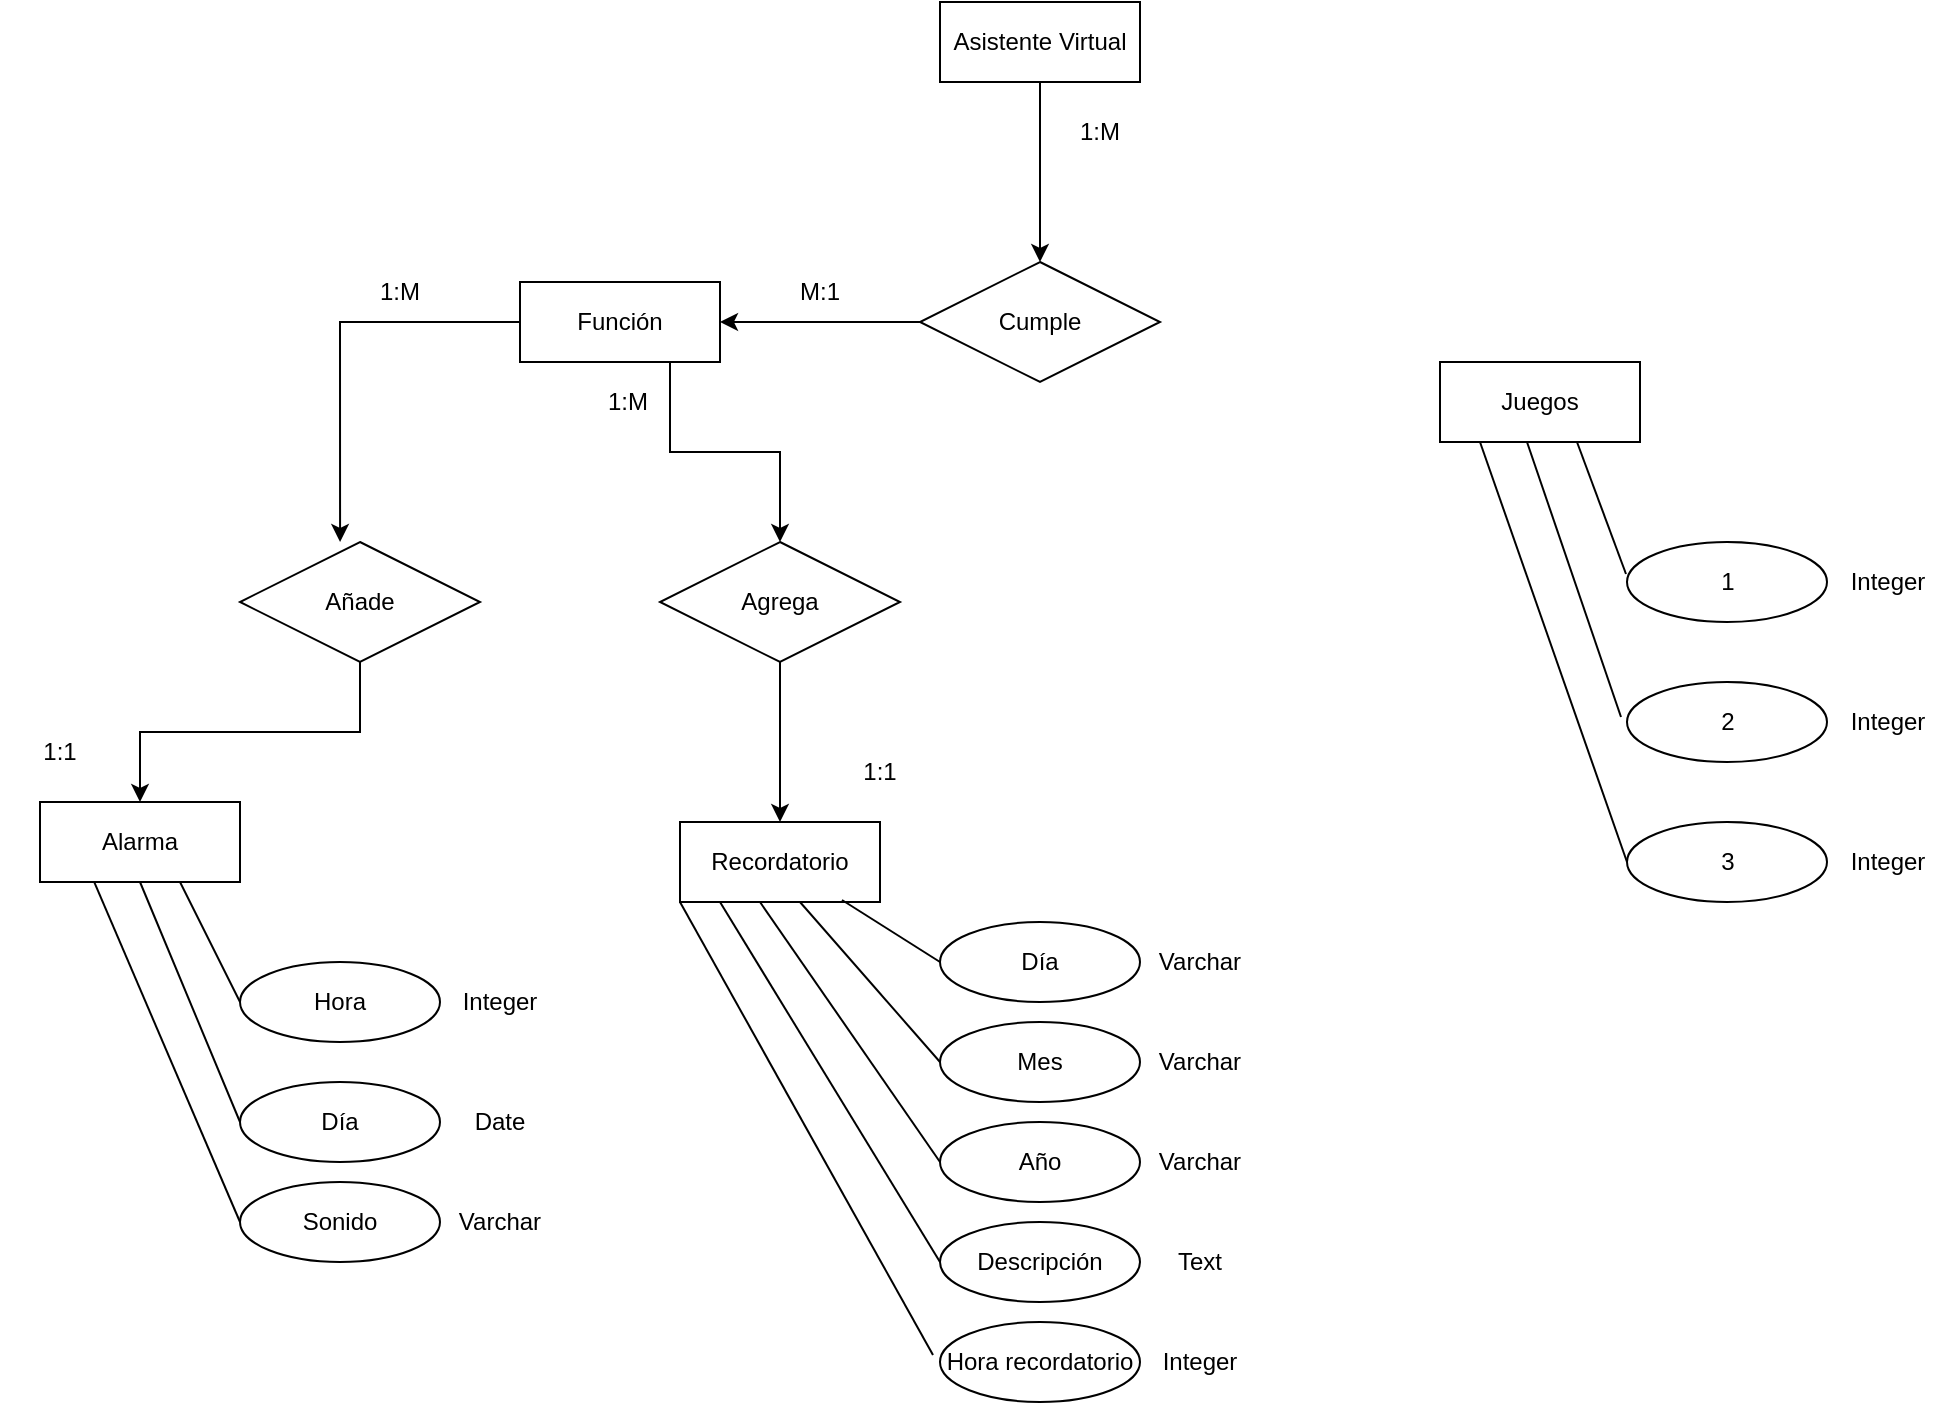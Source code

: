 <mxfile version="24.2.5" type="device">
  <diagram name="Página-1" id="aGkGRH3_7rqdDCwRKDh6">
    <mxGraphModel dx="1434" dy="776" grid="1" gridSize="10" guides="1" tooltips="1" connect="1" arrows="1" fold="1" page="1" pageScale="1" pageWidth="827" pageHeight="1169" math="0" shadow="0">
      <root>
        <mxCell id="0" />
        <mxCell id="1" parent="0" />
        <mxCell id="-YjWqrStn4GmIgA3x7Md-9" style="edgeStyle=orthogonalEdgeStyle;rounded=0;orthogonalLoop=1;jettySize=auto;html=1;exitX=0.75;exitY=1;exitDx=0;exitDy=0;" edge="1" parent="1" source="-YjWqrStn4GmIgA3x7Md-1" target="-YjWqrStn4GmIgA3x7Md-7">
          <mxGeometry relative="1" as="geometry" />
        </mxCell>
        <mxCell id="-YjWqrStn4GmIgA3x7Md-1" value="Función" style="whiteSpace=wrap;html=1;align=center;" vertex="1" parent="1">
          <mxGeometry x="360" y="380" width="100" height="40" as="geometry" />
        </mxCell>
        <mxCell id="-YjWqrStn4GmIgA3x7Md-4" value="" style="edgeStyle=orthogonalEdgeStyle;rounded=0;orthogonalLoop=1;jettySize=auto;html=1;" edge="1" parent="1" source="-YjWqrStn4GmIgA3x7Md-2" target="-YjWqrStn4GmIgA3x7Md-3">
          <mxGeometry relative="1" as="geometry" />
        </mxCell>
        <mxCell id="-YjWqrStn4GmIgA3x7Md-2" value="Asistente Virtual" style="whiteSpace=wrap;html=1;align=center;" vertex="1" parent="1">
          <mxGeometry x="570" y="240" width="100" height="40" as="geometry" />
        </mxCell>
        <mxCell id="-YjWqrStn4GmIgA3x7Md-5" value="" style="edgeStyle=orthogonalEdgeStyle;rounded=0;orthogonalLoop=1;jettySize=auto;html=1;" edge="1" parent="1" source="-YjWqrStn4GmIgA3x7Md-3" target="-YjWqrStn4GmIgA3x7Md-1">
          <mxGeometry relative="1" as="geometry" />
        </mxCell>
        <mxCell id="-YjWqrStn4GmIgA3x7Md-3" value="Cumple" style="shape=rhombus;perimeter=rhombusPerimeter;whiteSpace=wrap;html=1;align=center;" vertex="1" parent="1">
          <mxGeometry x="560" y="370" width="120" height="60" as="geometry" />
        </mxCell>
        <mxCell id="-YjWqrStn4GmIgA3x7Md-11" style="edgeStyle=orthogonalEdgeStyle;rounded=0;orthogonalLoop=1;jettySize=auto;html=1;exitX=0.5;exitY=1;exitDx=0;exitDy=0;" edge="1" parent="1" source="-YjWqrStn4GmIgA3x7Md-6" target="-YjWqrStn4GmIgA3x7Md-10">
          <mxGeometry relative="1" as="geometry" />
        </mxCell>
        <mxCell id="-YjWqrStn4GmIgA3x7Md-6" value="Añade" style="shape=rhombus;perimeter=rhombusPerimeter;whiteSpace=wrap;html=1;align=center;" vertex="1" parent="1">
          <mxGeometry x="220" y="510" width="120" height="60" as="geometry" />
        </mxCell>
        <mxCell id="-YjWqrStn4GmIgA3x7Md-13" style="edgeStyle=orthogonalEdgeStyle;rounded=0;orthogonalLoop=1;jettySize=auto;html=1;exitX=0.5;exitY=1;exitDx=0;exitDy=0;" edge="1" parent="1" source="-YjWqrStn4GmIgA3x7Md-7" target="-YjWqrStn4GmIgA3x7Md-12">
          <mxGeometry relative="1" as="geometry" />
        </mxCell>
        <mxCell id="-YjWqrStn4GmIgA3x7Md-7" value="Agrega" style="shape=rhombus;perimeter=rhombusPerimeter;whiteSpace=wrap;html=1;align=center;" vertex="1" parent="1">
          <mxGeometry x="430" y="510" width="120" height="60" as="geometry" />
        </mxCell>
        <mxCell id="-YjWqrStn4GmIgA3x7Md-8" style="edgeStyle=orthogonalEdgeStyle;rounded=0;orthogonalLoop=1;jettySize=auto;html=1;exitX=0;exitY=0.5;exitDx=0;exitDy=0;entryX=0.417;entryY=0;entryDx=0;entryDy=0;entryPerimeter=0;" edge="1" parent="1" source="-YjWqrStn4GmIgA3x7Md-1" target="-YjWqrStn4GmIgA3x7Md-6">
          <mxGeometry relative="1" as="geometry" />
        </mxCell>
        <mxCell id="-YjWqrStn4GmIgA3x7Md-10" value="Alarma" style="whiteSpace=wrap;html=1;align=center;" vertex="1" parent="1">
          <mxGeometry x="120" y="640" width="100" height="40" as="geometry" />
        </mxCell>
        <mxCell id="-YjWqrStn4GmIgA3x7Md-12" value="Recordatorio" style="whiteSpace=wrap;html=1;align=center;" vertex="1" parent="1">
          <mxGeometry x="440" y="650" width="100" height="40" as="geometry" />
        </mxCell>
        <mxCell id="-YjWqrStn4GmIgA3x7Md-14" value="Hora" style="ellipse;whiteSpace=wrap;html=1;align=center;" vertex="1" parent="1">
          <mxGeometry x="220" y="720" width="100" height="40" as="geometry" />
        </mxCell>
        <mxCell id="-YjWqrStn4GmIgA3x7Md-15" value="Día" style="ellipse;whiteSpace=wrap;html=1;align=center;" vertex="1" parent="1">
          <mxGeometry x="220" y="780" width="100" height="40" as="geometry" />
        </mxCell>
        <mxCell id="-YjWqrStn4GmIgA3x7Md-16" value="Sonido" style="ellipse;whiteSpace=wrap;html=1;align=center;" vertex="1" parent="1">
          <mxGeometry x="220" y="830" width="100" height="40" as="geometry" />
        </mxCell>
        <mxCell id="-YjWqrStn4GmIgA3x7Md-26" value="" style="endArrow=none;html=1;rounded=0;" edge="1" parent="1">
          <mxGeometry width="50" height="50" relative="1" as="geometry">
            <mxPoint x="219.995" y="850.005" as="sourcePoint" />
            <mxPoint x="146.971" y="679.72" as="targetPoint" />
          </mxGeometry>
        </mxCell>
        <mxCell id="-YjWqrStn4GmIgA3x7Md-30" value="Día" style="ellipse;whiteSpace=wrap;html=1;align=center;" vertex="1" parent="1">
          <mxGeometry x="570" y="700" width="100" height="40" as="geometry" />
        </mxCell>
        <mxCell id="-YjWqrStn4GmIgA3x7Md-31" value="Mes" style="ellipse;whiteSpace=wrap;html=1;align=center;" vertex="1" parent="1">
          <mxGeometry x="570" y="750" width="100" height="40" as="geometry" />
        </mxCell>
        <mxCell id="-YjWqrStn4GmIgA3x7Md-32" value="Año" style="ellipse;whiteSpace=wrap;html=1;align=center;" vertex="1" parent="1">
          <mxGeometry x="570" y="800" width="100" height="40" as="geometry" />
        </mxCell>
        <mxCell id="-YjWqrStn4GmIgA3x7Md-33" value="Descripción" style="ellipse;whiteSpace=wrap;html=1;align=center;" vertex="1" parent="1">
          <mxGeometry x="570" y="850" width="100" height="40" as="geometry" />
        </mxCell>
        <mxCell id="-YjWqrStn4GmIgA3x7Md-34" value="Hora recordatorio" style="ellipse;whiteSpace=wrap;html=1;align=center;" vertex="1" parent="1">
          <mxGeometry x="570" y="900" width="100" height="40" as="geometry" />
        </mxCell>
        <mxCell id="-YjWqrStn4GmIgA3x7Md-35" value="" style="endArrow=none;html=1;rounded=0;exitX=0;exitY=0.5;exitDx=0;exitDy=0;entryX=0.81;entryY=0.975;entryDx=0;entryDy=0;entryPerimeter=0;" edge="1" parent="1" source="-YjWqrStn4GmIgA3x7Md-30" target="-YjWqrStn4GmIgA3x7Md-12">
          <mxGeometry width="50" height="50" relative="1" as="geometry">
            <mxPoint x="480" y="740" as="sourcePoint" />
            <mxPoint x="530" y="690" as="targetPoint" />
          </mxGeometry>
        </mxCell>
        <mxCell id="-YjWqrStn4GmIgA3x7Md-36" value="" style="endArrow=none;html=1;rounded=0;exitX=0;exitY=0.5;exitDx=0;exitDy=0;" edge="1" parent="1" source="-YjWqrStn4GmIgA3x7Md-31">
          <mxGeometry width="50" height="50" relative="1" as="geometry">
            <mxPoint x="540" y="720" as="sourcePoint" />
            <mxPoint x="500" y="690" as="targetPoint" />
          </mxGeometry>
        </mxCell>
        <mxCell id="-YjWqrStn4GmIgA3x7Md-37" value="" style="endArrow=none;html=1;rounded=0;exitX=0;exitY=0.5;exitDx=0;exitDy=0;" edge="1" parent="1" source="-YjWqrStn4GmIgA3x7Md-32">
          <mxGeometry width="50" height="50" relative="1" as="geometry">
            <mxPoint x="550" y="770" as="sourcePoint" />
            <mxPoint x="480" y="690" as="targetPoint" />
          </mxGeometry>
        </mxCell>
        <mxCell id="-YjWqrStn4GmIgA3x7Md-38" value="" style="endArrow=none;html=1;rounded=0;exitX=0;exitY=0.5;exitDx=0;exitDy=0;" edge="1" parent="1" source="-YjWqrStn4GmIgA3x7Md-33">
          <mxGeometry width="50" height="50" relative="1" as="geometry">
            <mxPoint x="550" y="820" as="sourcePoint" />
            <mxPoint x="460" y="690" as="targetPoint" />
          </mxGeometry>
        </mxCell>
        <mxCell id="-YjWqrStn4GmIgA3x7Md-39" value="" style="endArrow=none;html=1;rounded=0;exitX=-0.035;exitY=0.413;exitDx=0;exitDy=0;exitPerimeter=0;" edge="1" parent="1" source="-YjWqrStn4GmIgA3x7Md-34">
          <mxGeometry width="50" height="50" relative="1" as="geometry">
            <mxPoint x="550" y="870" as="sourcePoint" />
            <mxPoint x="440" y="690" as="targetPoint" />
          </mxGeometry>
        </mxCell>
        <mxCell id="-YjWqrStn4GmIgA3x7Md-40" value="" style="endArrow=none;html=1;rounded=0;entryX=0.775;entryY=1.088;entryDx=0;entryDy=0;entryPerimeter=0;exitX=0;exitY=0.5;exitDx=0;exitDy=0;" edge="1" parent="1" source="-YjWqrStn4GmIgA3x7Md-15">
          <mxGeometry width="50" height="50" relative="1" as="geometry">
            <mxPoint x="242" y="716" as="sourcePoint" />
            <mxPoint x="170" y="680" as="targetPoint" />
          </mxGeometry>
        </mxCell>
        <mxCell id="-YjWqrStn4GmIgA3x7Md-41" value="" style="endArrow=none;html=1;rounded=0;entryX=0.775;entryY=1.088;entryDx=0;entryDy=0;entryPerimeter=0;exitX=0;exitY=0.5;exitDx=0;exitDy=0;" edge="1" parent="1" source="-YjWqrStn4GmIgA3x7Md-14">
          <mxGeometry width="50" height="50" relative="1" as="geometry">
            <mxPoint x="240" y="800" as="sourcePoint" />
            <mxPoint x="190" y="680" as="targetPoint" />
          </mxGeometry>
        </mxCell>
        <mxCell id="-YjWqrStn4GmIgA3x7Md-42" value="Juegos" style="whiteSpace=wrap;html=1;align=center;" vertex="1" parent="1">
          <mxGeometry x="820" y="420" width="100" height="40" as="geometry" />
        </mxCell>
        <mxCell id="-YjWqrStn4GmIgA3x7Md-47" value="1" style="ellipse;whiteSpace=wrap;html=1;align=center;" vertex="1" parent="1">
          <mxGeometry x="913.5" y="510" width="100" height="40" as="geometry" />
        </mxCell>
        <mxCell id="-YjWqrStn4GmIgA3x7Md-48" value="2" style="ellipse;whiteSpace=wrap;html=1;align=center;" vertex="1" parent="1">
          <mxGeometry x="913.5" y="580" width="100" height="40" as="geometry" />
        </mxCell>
        <mxCell id="-YjWqrStn4GmIgA3x7Md-49" value="3" style="ellipse;whiteSpace=wrap;html=1;align=center;" vertex="1" parent="1">
          <mxGeometry x="913.5" y="650" width="100" height="40" as="geometry" />
        </mxCell>
        <mxCell id="-YjWqrStn4GmIgA3x7Md-50" value="" style="endArrow=none;html=1;rounded=0;exitX=-0.005;exitY=0.4;exitDx=0;exitDy=0;exitPerimeter=0;" edge="1" parent="1" source="-YjWqrStn4GmIgA3x7Md-47">
          <mxGeometry width="50" height="50" relative="1" as="geometry">
            <mxPoint x="838.5" y="510" as="sourcePoint" />
            <mxPoint x="888.5" y="460" as="targetPoint" />
          </mxGeometry>
        </mxCell>
        <mxCell id="-YjWqrStn4GmIgA3x7Md-51" value="" style="endArrow=none;html=1;rounded=0;exitX=-0.03;exitY=0.438;exitDx=0;exitDy=0;exitPerimeter=0;entryX=0.5;entryY=1;entryDx=0;entryDy=0;" edge="1" parent="1" source="-YjWqrStn4GmIgA3x7Md-48">
          <mxGeometry width="50" height="50" relative="1" as="geometry">
            <mxPoint x="888.5" y="530" as="sourcePoint" />
            <mxPoint x="863.5" y="460" as="targetPoint" />
          </mxGeometry>
        </mxCell>
        <mxCell id="-YjWqrStn4GmIgA3x7Md-52" value="" style="endArrow=none;html=1;rounded=0;exitX=0;exitY=0.5;exitDx=0;exitDy=0;" edge="1" parent="1" source="-YjWqrStn4GmIgA3x7Md-49">
          <mxGeometry width="50" height="50" relative="1" as="geometry">
            <mxPoint x="887" y="594" as="sourcePoint" />
            <mxPoint x="840" y="460" as="targetPoint" />
          </mxGeometry>
        </mxCell>
        <mxCell id="-YjWqrStn4GmIgA3x7Md-53" value="Integer" style="text;html=1;align=center;verticalAlign=middle;whiteSpace=wrap;rounded=0;" vertex="1" parent="1">
          <mxGeometry x="320" y="725" width="60" height="30" as="geometry" />
        </mxCell>
        <mxCell id="-YjWqrStn4GmIgA3x7Md-54" value="Integer" style="text;html=1;align=center;verticalAlign=middle;whiteSpace=wrap;rounded=0;" vertex="1" parent="1">
          <mxGeometry x="670" y="905" width="60" height="30" as="geometry" />
        </mxCell>
        <mxCell id="-YjWqrStn4GmIgA3x7Md-55" value="Integer" style="text;html=1;align=center;verticalAlign=middle;whiteSpace=wrap;rounded=0;" vertex="1" parent="1">
          <mxGeometry x="1013.5" y="515" width="60" height="30" as="geometry" />
        </mxCell>
        <mxCell id="-YjWqrStn4GmIgA3x7Md-56" value="Integer" style="text;html=1;align=center;verticalAlign=middle;whiteSpace=wrap;rounded=0;" vertex="1" parent="1">
          <mxGeometry x="1013.5" y="585" width="60" height="30" as="geometry" />
        </mxCell>
        <mxCell id="-YjWqrStn4GmIgA3x7Md-57" value="Integer" style="text;html=1;align=center;verticalAlign=middle;whiteSpace=wrap;rounded=0;" vertex="1" parent="1">
          <mxGeometry x="1013.5" y="655" width="60" height="30" as="geometry" />
        </mxCell>
        <mxCell id="-YjWqrStn4GmIgA3x7Md-58" value="Date" style="text;html=1;align=center;verticalAlign=middle;whiteSpace=wrap;rounded=0;" vertex="1" parent="1">
          <mxGeometry x="320" y="785" width="60" height="30" as="geometry" />
        </mxCell>
        <mxCell id="-YjWqrStn4GmIgA3x7Md-59" value="Varchar" style="text;html=1;align=center;verticalAlign=middle;whiteSpace=wrap;rounded=0;" vertex="1" parent="1">
          <mxGeometry x="320" y="835" width="60" height="30" as="geometry" />
        </mxCell>
        <mxCell id="-YjWqrStn4GmIgA3x7Md-60" value="Varchar" style="text;html=1;align=center;verticalAlign=middle;whiteSpace=wrap;rounded=0;" vertex="1" parent="1">
          <mxGeometry x="670" y="705" width="60" height="30" as="geometry" />
        </mxCell>
        <mxCell id="-YjWqrStn4GmIgA3x7Md-61" value="Varchar" style="text;html=1;align=center;verticalAlign=middle;whiteSpace=wrap;rounded=0;" vertex="1" parent="1">
          <mxGeometry x="670" y="755" width="60" height="30" as="geometry" />
        </mxCell>
        <mxCell id="-YjWqrStn4GmIgA3x7Md-62" value="Varchar" style="text;html=1;align=center;verticalAlign=middle;whiteSpace=wrap;rounded=0;" vertex="1" parent="1">
          <mxGeometry x="670" y="805" width="60" height="30" as="geometry" />
        </mxCell>
        <mxCell id="-YjWqrStn4GmIgA3x7Md-63" value="Text" style="text;html=1;align=center;verticalAlign=middle;whiteSpace=wrap;rounded=0;" vertex="1" parent="1">
          <mxGeometry x="670" y="855" width="60" height="30" as="geometry" />
        </mxCell>
        <mxCell id="-YjWqrStn4GmIgA3x7Md-64" value="1:1" style="text;html=1;align=center;verticalAlign=middle;whiteSpace=wrap;rounded=0;" vertex="1" parent="1">
          <mxGeometry x="100" y="600" width="60" height="30" as="geometry" />
        </mxCell>
        <mxCell id="-YjWqrStn4GmIgA3x7Md-65" value="1:1" style="text;html=1;align=center;verticalAlign=middle;whiteSpace=wrap;rounded=0;" vertex="1" parent="1">
          <mxGeometry x="510" y="610" width="60" height="30" as="geometry" />
        </mxCell>
        <mxCell id="-YjWqrStn4GmIgA3x7Md-66" value="1:M" style="text;html=1;align=center;verticalAlign=middle;whiteSpace=wrap;rounded=0;" vertex="1" parent="1">
          <mxGeometry x="270" y="370" width="60" height="30" as="geometry" />
        </mxCell>
        <mxCell id="-YjWqrStn4GmIgA3x7Md-67" value="1:M" style="text;html=1;align=center;verticalAlign=middle;whiteSpace=wrap;rounded=0;" vertex="1" parent="1">
          <mxGeometry x="384" y="425" width="60" height="30" as="geometry" />
        </mxCell>
        <mxCell id="-YjWqrStn4GmIgA3x7Md-68" value="M:1" style="text;html=1;align=center;verticalAlign=middle;whiteSpace=wrap;rounded=0;" vertex="1" parent="1">
          <mxGeometry x="480" y="370" width="60" height="30" as="geometry" />
        </mxCell>
        <mxCell id="-YjWqrStn4GmIgA3x7Md-69" value="1:M" style="text;html=1;align=center;verticalAlign=middle;whiteSpace=wrap;rounded=0;" vertex="1" parent="1">
          <mxGeometry x="620" y="290" width="60" height="30" as="geometry" />
        </mxCell>
      </root>
    </mxGraphModel>
  </diagram>
</mxfile>
